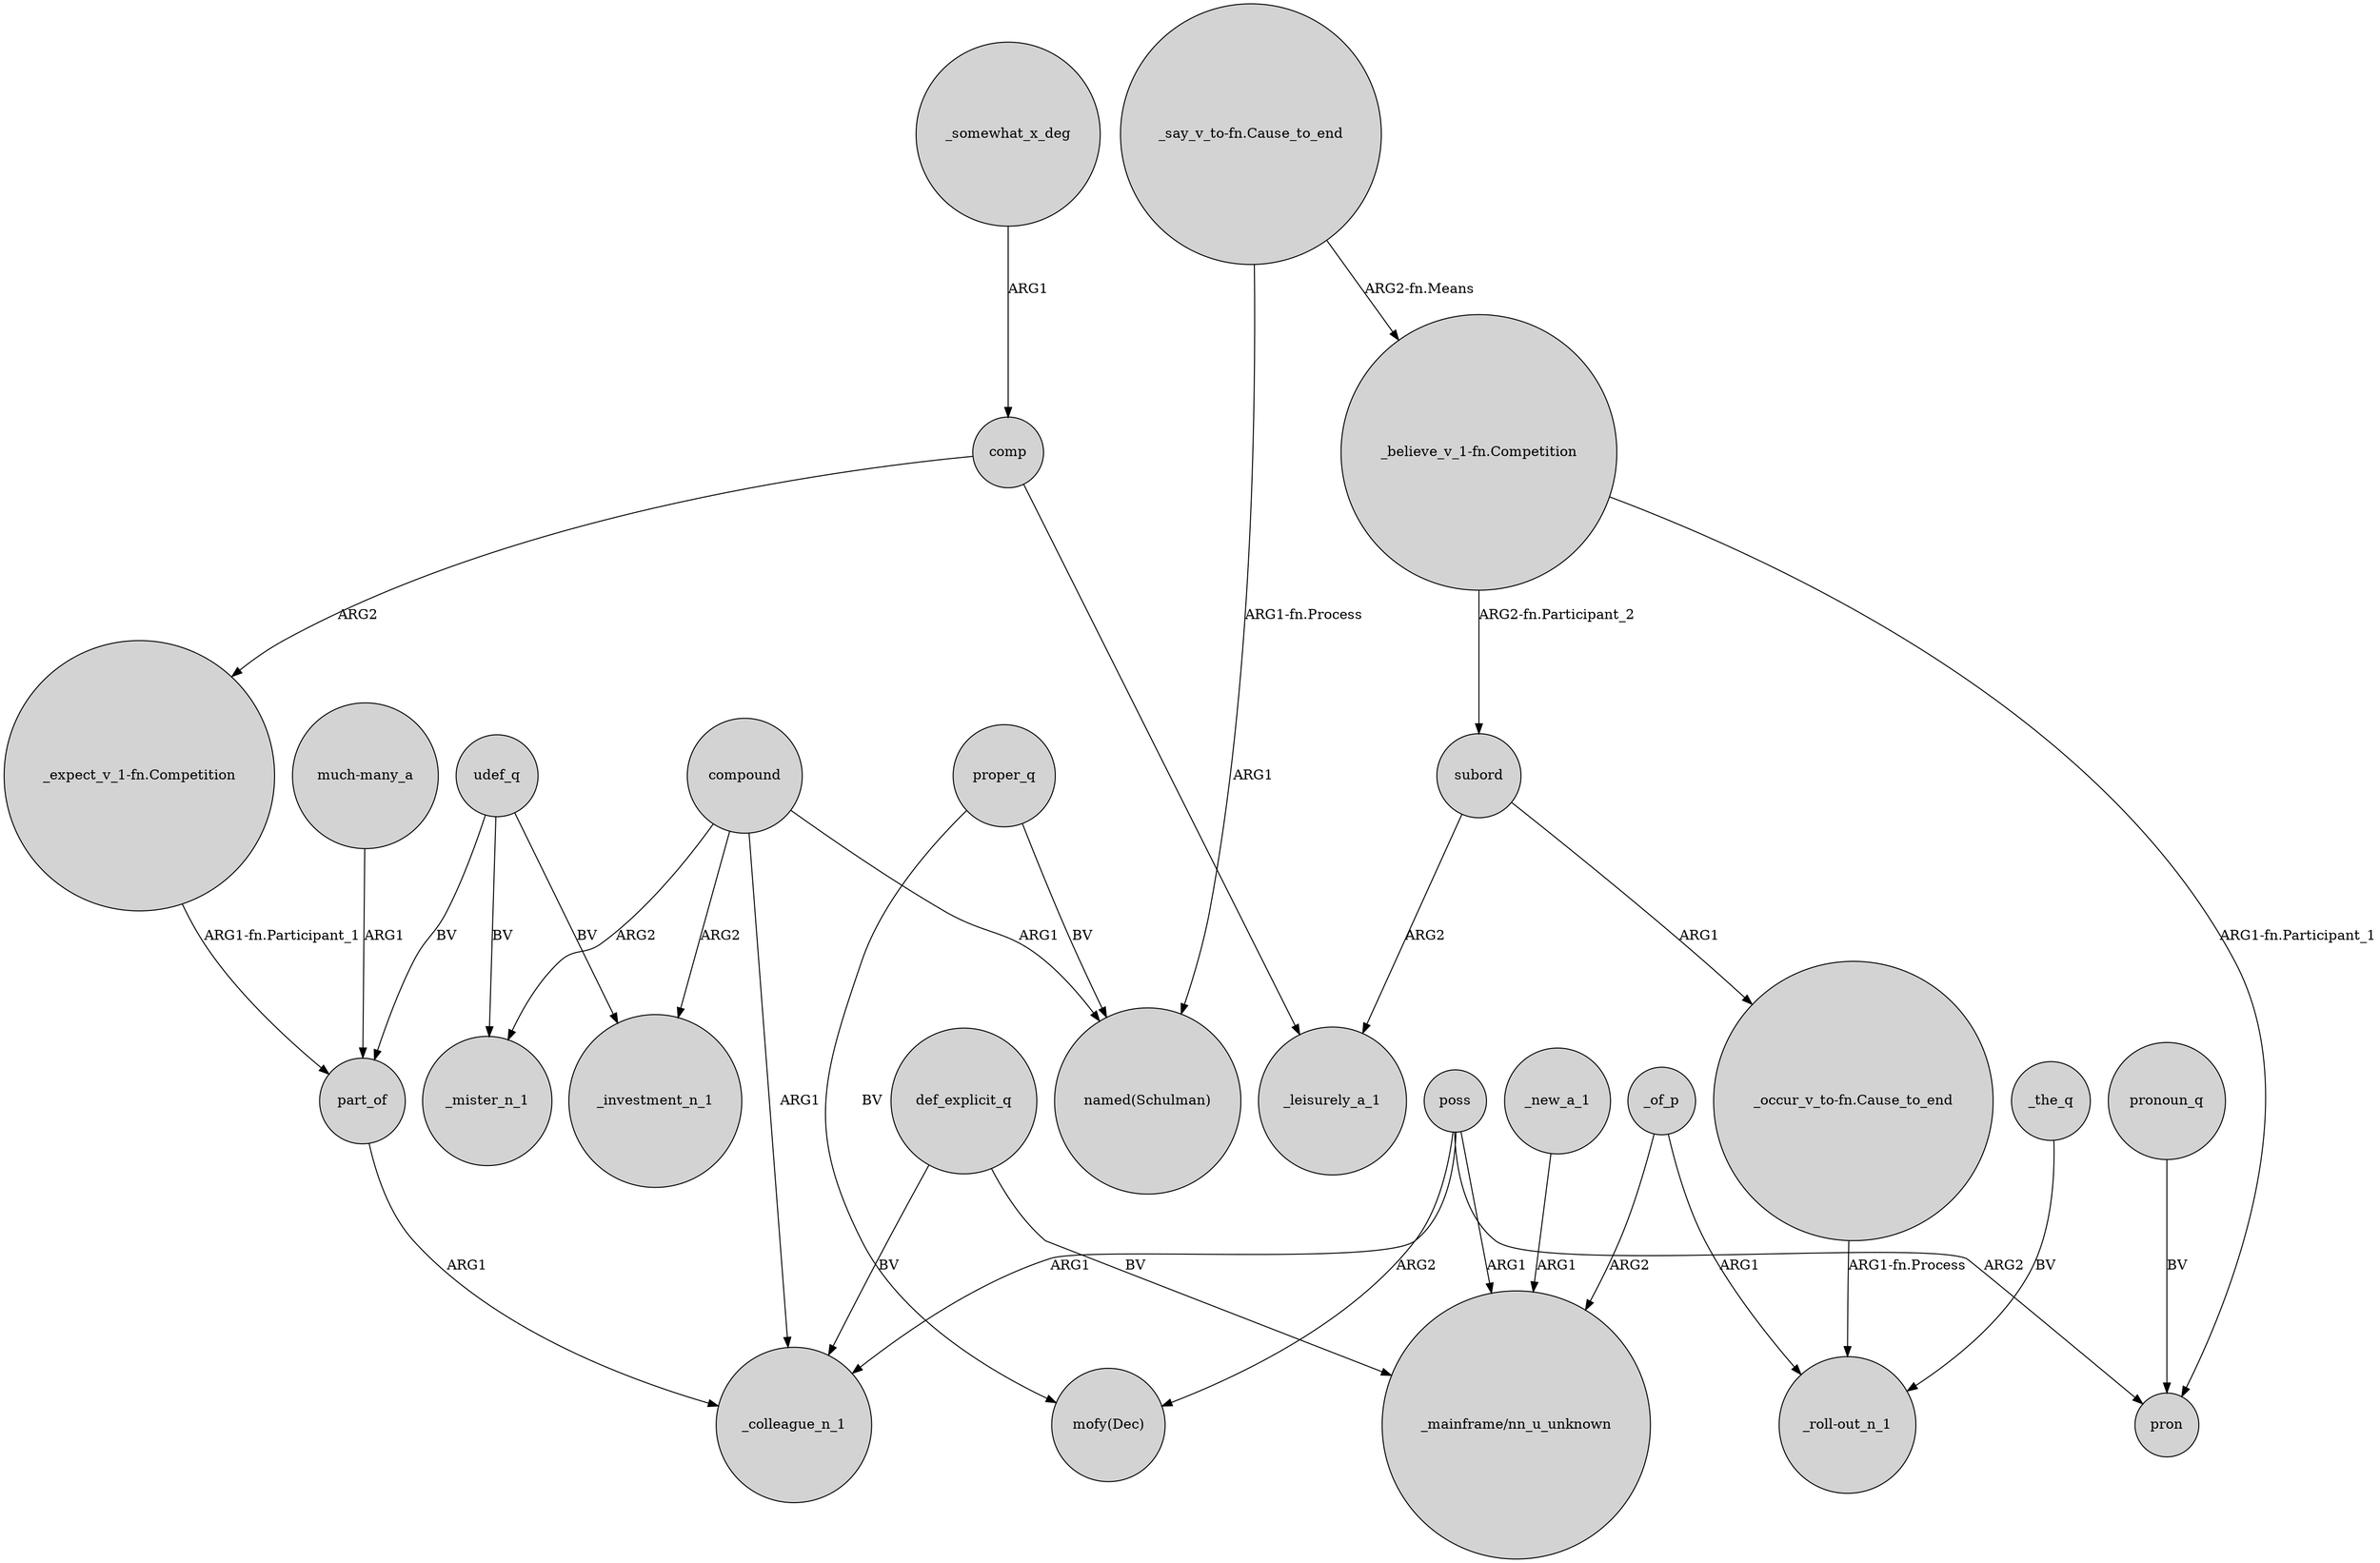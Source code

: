 digraph {
	node [shape=circle style=filled]
	comp -> "_expect_v_1-fn.Competition" [label=ARG2]
	_somewhat_x_deg -> comp [label=ARG1]
	compound -> _mister_n_1 [label=ARG2]
	"_say_v_to-fn.Cause_to_end" -> "named(Schulman)" [label="ARG1-fn.Process"]
	proper_q -> "named(Schulman)" [label=BV]
	compound -> "named(Schulman)" [label=ARG1]
	udef_q -> part_of [label=BV]
	compound -> _investment_n_1 [label=ARG2]
	compound -> _colleague_n_1 [label=ARG1]
	"_believe_v_1-fn.Competition" -> pron [label="ARG1-fn.Participant_1"]
	def_explicit_q -> _colleague_n_1 [label=BV]
	udef_q -> _mister_n_1 [label=BV]
	poss -> _colleague_n_1 [label=ARG1]
	proper_q -> "mofy(Dec)" [label=BV]
	pronoun_q -> pron [label=BV]
	"_believe_v_1-fn.Competition" -> subord [label="ARG2-fn.Participant_2"]
	poss -> pron [label=ARG2]
	part_of -> _colleague_n_1 [label=ARG1]
	poss -> "mofy(Dec)" [label=ARG2]
	"much-many_a" -> part_of [label=ARG1]
	_the_q -> "_roll-out_n_1" [label=BV]
	"_occur_v_to-fn.Cause_to_end" -> "_roll-out_n_1" [label="ARG1-fn.Process"]
	udef_q -> _investment_n_1 [label=BV]
	poss -> "_mainframe/nn_u_unknown" [label=ARG1]
	_new_a_1 -> "_mainframe/nn_u_unknown" [label=ARG1]
	_of_p -> "_roll-out_n_1" [label=ARG1]
	"_expect_v_1-fn.Competition" -> part_of [label="ARG1-fn.Participant_1"]
	def_explicit_q -> "_mainframe/nn_u_unknown" [label=BV]
	_of_p -> "_mainframe/nn_u_unknown" [label=ARG2]
	"_say_v_to-fn.Cause_to_end" -> "_believe_v_1-fn.Competition" [label="ARG2-fn.Means"]
	subord -> "_occur_v_to-fn.Cause_to_end" [label=ARG1]
	comp -> _leisurely_a_1 [label=ARG1]
	subord -> _leisurely_a_1 [label=ARG2]
}
